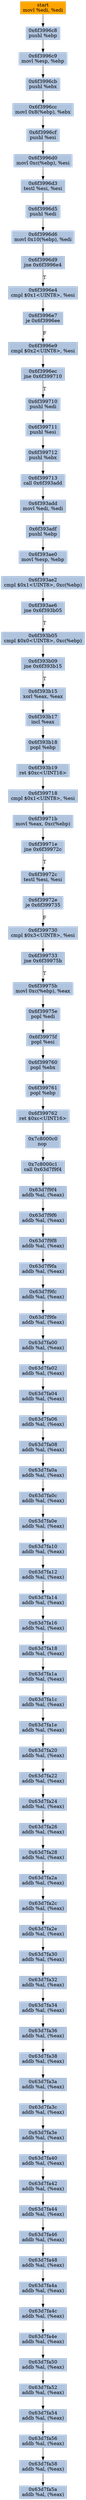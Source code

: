 digraph G {
node[shape=rectangle,style=filled,fillcolor=lightsteelblue,color=lightsteelblue]
bgcolor="transparent"
a0x6f3996c6movl_edi_edi[label="start\nmovl %edi, %edi",color="lightgrey",fillcolor="orange"];
a0x6f3996c8pushl_ebp[label="0x6f3996c8\npushl %ebp"];
a0x6f3996c9movl_esp_ebp[label="0x6f3996c9\nmovl %esp, %ebp"];
a0x6f3996cbpushl_ebx[label="0x6f3996cb\npushl %ebx"];
a0x6f3996ccmovl_0x8ebp__ebx[label="0x6f3996cc\nmovl 0x8(%ebp), %ebx"];
a0x6f3996cfpushl_esi[label="0x6f3996cf\npushl %esi"];
a0x6f3996d0movl_0xcebp__esi[label="0x6f3996d0\nmovl 0xc(%ebp), %esi"];
a0x6f3996d3testl_esi_esi[label="0x6f3996d3\ntestl %esi, %esi"];
a0x6f3996d5pushl_edi[label="0x6f3996d5\npushl %edi"];
a0x6f3996d6movl_0x10ebp__edi[label="0x6f3996d6\nmovl 0x10(%ebp), %edi"];
a0x6f3996d9jne_0x6f3996e4[label="0x6f3996d9\njne 0x6f3996e4"];
a0x6f3996e4cmpl_0x1UINT8_esi[label="0x6f3996e4\ncmpl $0x1<UINT8>, %esi"];
a0x6f3996e7je_0x6f3996ee[label="0x6f3996e7\nje 0x6f3996ee"];
a0x6f3996e9cmpl_0x2UINT8_esi[label="0x6f3996e9\ncmpl $0x2<UINT8>, %esi"];
a0x6f3996ecjne_0x6f399710[label="0x6f3996ec\njne 0x6f399710"];
a0x6f399710pushl_edi[label="0x6f399710\npushl %edi"];
a0x6f399711pushl_esi[label="0x6f399711\npushl %esi"];
a0x6f399712pushl_ebx[label="0x6f399712\npushl %ebx"];
a0x6f399713call_0x6f393add[label="0x6f399713\ncall 0x6f393add"];
a0x6f393addmovl_edi_edi[label="0x6f393add\nmovl %edi, %edi"];
a0x6f393adfpushl_ebp[label="0x6f393adf\npushl %ebp"];
a0x6f393ae0movl_esp_ebp[label="0x6f393ae0\nmovl %esp, %ebp"];
a0x6f393ae2cmpl_0x1UINT8_0xcebp_[label="0x6f393ae2\ncmpl $0x1<UINT8>, 0xc(%ebp)"];
a0x6f393ae6jne_0x6f393b05[label="0x6f393ae6\njne 0x6f393b05"];
a0x6f393b05cmpl_0x0UINT8_0xcebp_[label="0x6f393b05\ncmpl $0x0<UINT8>, 0xc(%ebp)"];
a0x6f393b09jne_0x6f393b15[label="0x6f393b09\njne 0x6f393b15"];
a0x6f393b15xorl_eax_eax[label="0x6f393b15\nxorl %eax, %eax"];
a0x6f393b17incl_eax[label="0x6f393b17\nincl %eax"];
a0x6f393b18popl_ebp[label="0x6f393b18\npopl %ebp"];
a0x6f393b19ret_0xcUINT16[label="0x6f393b19\nret $0xc<UINT16>"];
a0x6f399718cmpl_0x1UINT8_esi[label="0x6f399718\ncmpl $0x1<UINT8>, %esi"];
a0x6f39971bmovl_eax_0xcebp_[label="0x6f39971b\nmovl %eax, 0xc(%ebp)"];
a0x6f39971ejne_0x6f39972c[label="0x6f39971e\njne 0x6f39972c"];
a0x6f39972ctestl_esi_esi[label="0x6f39972c\ntestl %esi, %esi"];
a0x6f39972eje_0x6f399735[label="0x6f39972e\nje 0x6f399735"];
a0x6f399730cmpl_0x3UINT8_esi[label="0x6f399730\ncmpl $0x3<UINT8>, %esi"];
a0x6f399733jne_0x6f39975b[label="0x6f399733\njne 0x6f39975b"];
a0x6f39975bmovl_0xcebp__eax[label="0x6f39975b\nmovl 0xc(%ebp), %eax"];
a0x6f39975epopl_edi[label="0x6f39975e\npopl %edi"];
a0x6f39975fpopl_esi[label="0x6f39975f\npopl %esi"];
a0x6f399760popl_ebx[label="0x6f399760\npopl %ebx"];
a0x6f399761popl_ebp[label="0x6f399761\npopl %ebp"];
a0x6f399762ret_0xcUINT16[label="0x6f399762\nret $0xc<UINT16>"];
a0x7c8000c0nop_[label="0x7c8000c0\nnop "];
a0x7c8000c1call_0x63d7f9f4[label="0x7c8000c1\ncall 0x63d7f9f4"];
a0x63d7f9f4addb_al_eax_[label="0x63d7f9f4\naddb %al, (%eax)"];
a0x63d7f9f6addb_al_eax_[label="0x63d7f9f6\naddb %al, (%eax)"];
a0x63d7f9f8addb_al_eax_[label="0x63d7f9f8\naddb %al, (%eax)"];
a0x63d7f9faaddb_al_eax_[label="0x63d7f9fa\naddb %al, (%eax)"];
a0x63d7f9fcaddb_al_eax_[label="0x63d7f9fc\naddb %al, (%eax)"];
a0x63d7f9feaddb_al_eax_[label="0x63d7f9fe\naddb %al, (%eax)"];
a0x63d7fa00addb_al_eax_[label="0x63d7fa00\naddb %al, (%eax)"];
a0x63d7fa02addb_al_eax_[label="0x63d7fa02\naddb %al, (%eax)"];
a0x63d7fa04addb_al_eax_[label="0x63d7fa04\naddb %al, (%eax)"];
a0x63d7fa06addb_al_eax_[label="0x63d7fa06\naddb %al, (%eax)"];
a0x63d7fa08addb_al_eax_[label="0x63d7fa08\naddb %al, (%eax)"];
a0x63d7fa0aaddb_al_eax_[label="0x63d7fa0a\naddb %al, (%eax)"];
a0x63d7fa0caddb_al_eax_[label="0x63d7fa0c\naddb %al, (%eax)"];
a0x63d7fa0eaddb_al_eax_[label="0x63d7fa0e\naddb %al, (%eax)"];
a0x63d7fa10addb_al_eax_[label="0x63d7fa10\naddb %al, (%eax)"];
a0x63d7fa12addb_al_eax_[label="0x63d7fa12\naddb %al, (%eax)"];
a0x63d7fa14addb_al_eax_[label="0x63d7fa14\naddb %al, (%eax)"];
a0x63d7fa16addb_al_eax_[label="0x63d7fa16\naddb %al, (%eax)"];
a0x63d7fa18addb_al_eax_[label="0x63d7fa18\naddb %al, (%eax)"];
a0x63d7fa1aaddb_al_eax_[label="0x63d7fa1a\naddb %al, (%eax)"];
a0x63d7fa1caddb_al_eax_[label="0x63d7fa1c\naddb %al, (%eax)"];
a0x63d7fa1eaddb_al_eax_[label="0x63d7fa1e\naddb %al, (%eax)"];
a0x63d7fa20addb_al_eax_[label="0x63d7fa20\naddb %al, (%eax)"];
a0x63d7fa22addb_al_eax_[label="0x63d7fa22\naddb %al, (%eax)"];
a0x63d7fa24addb_al_eax_[label="0x63d7fa24\naddb %al, (%eax)"];
a0x63d7fa26addb_al_eax_[label="0x63d7fa26\naddb %al, (%eax)"];
a0x63d7fa28addb_al_eax_[label="0x63d7fa28\naddb %al, (%eax)"];
a0x63d7fa2aaddb_al_eax_[label="0x63d7fa2a\naddb %al, (%eax)"];
a0x63d7fa2caddb_al_eax_[label="0x63d7fa2c\naddb %al, (%eax)"];
a0x63d7fa2eaddb_al_eax_[label="0x63d7fa2e\naddb %al, (%eax)"];
a0x63d7fa30addb_al_eax_[label="0x63d7fa30\naddb %al, (%eax)"];
a0x63d7fa32addb_al_eax_[label="0x63d7fa32\naddb %al, (%eax)"];
a0x63d7fa34addb_al_eax_[label="0x63d7fa34\naddb %al, (%eax)"];
a0x63d7fa36addb_al_eax_[label="0x63d7fa36\naddb %al, (%eax)"];
a0x63d7fa38addb_al_eax_[label="0x63d7fa38\naddb %al, (%eax)"];
a0x63d7fa3aaddb_al_eax_[label="0x63d7fa3a\naddb %al, (%eax)"];
a0x63d7fa3caddb_al_eax_[label="0x63d7fa3c\naddb %al, (%eax)"];
a0x63d7fa3eaddb_al_eax_[label="0x63d7fa3e\naddb %al, (%eax)"];
a0x63d7fa40addb_al_eax_[label="0x63d7fa40\naddb %al, (%eax)"];
a0x63d7fa42addb_al_eax_[label="0x63d7fa42\naddb %al, (%eax)"];
a0x63d7fa44addb_al_eax_[label="0x63d7fa44\naddb %al, (%eax)"];
a0x63d7fa46addb_al_eax_[label="0x63d7fa46\naddb %al, (%eax)"];
a0x63d7fa48addb_al_eax_[label="0x63d7fa48\naddb %al, (%eax)"];
a0x63d7fa4aaddb_al_eax_[label="0x63d7fa4a\naddb %al, (%eax)"];
a0x63d7fa4caddb_al_eax_[label="0x63d7fa4c\naddb %al, (%eax)"];
a0x63d7fa4eaddb_al_eax_[label="0x63d7fa4e\naddb %al, (%eax)"];
a0x63d7fa50addb_al_eax_[label="0x63d7fa50\naddb %al, (%eax)"];
a0x63d7fa52addb_al_eax_[label="0x63d7fa52\naddb %al, (%eax)"];
a0x63d7fa54addb_al_eax_[label="0x63d7fa54\naddb %al, (%eax)"];
a0x63d7fa56addb_al_eax_[label="0x63d7fa56\naddb %al, (%eax)"];
a0x63d7fa58addb_al_eax_[label="0x63d7fa58\naddb %al, (%eax)"];
a0x63d7fa5aaddb_al_eax_[label="0x63d7fa5a\naddb %al, (%eax)"];
a0x6f3996c6movl_edi_edi -> a0x6f3996c8pushl_ebp [color="#000000"];
a0x6f3996c8pushl_ebp -> a0x6f3996c9movl_esp_ebp [color="#000000"];
a0x6f3996c9movl_esp_ebp -> a0x6f3996cbpushl_ebx [color="#000000"];
a0x6f3996cbpushl_ebx -> a0x6f3996ccmovl_0x8ebp__ebx [color="#000000"];
a0x6f3996ccmovl_0x8ebp__ebx -> a0x6f3996cfpushl_esi [color="#000000"];
a0x6f3996cfpushl_esi -> a0x6f3996d0movl_0xcebp__esi [color="#000000"];
a0x6f3996d0movl_0xcebp__esi -> a0x6f3996d3testl_esi_esi [color="#000000"];
a0x6f3996d3testl_esi_esi -> a0x6f3996d5pushl_edi [color="#000000"];
a0x6f3996d5pushl_edi -> a0x6f3996d6movl_0x10ebp__edi [color="#000000"];
a0x6f3996d6movl_0x10ebp__edi -> a0x6f3996d9jne_0x6f3996e4 [color="#000000"];
a0x6f3996d9jne_0x6f3996e4 -> a0x6f3996e4cmpl_0x1UINT8_esi [color="#000000",label="T"];
a0x6f3996e4cmpl_0x1UINT8_esi -> a0x6f3996e7je_0x6f3996ee [color="#000000"];
a0x6f3996e7je_0x6f3996ee -> a0x6f3996e9cmpl_0x2UINT8_esi [color="#000000",label="F"];
a0x6f3996e9cmpl_0x2UINT8_esi -> a0x6f3996ecjne_0x6f399710 [color="#000000"];
a0x6f3996ecjne_0x6f399710 -> a0x6f399710pushl_edi [color="#000000",label="T"];
a0x6f399710pushl_edi -> a0x6f399711pushl_esi [color="#000000"];
a0x6f399711pushl_esi -> a0x6f399712pushl_ebx [color="#000000"];
a0x6f399712pushl_ebx -> a0x6f399713call_0x6f393add [color="#000000"];
a0x6f399713call_0x6f393add -> a0x6f393addmovl_edi_edi [color="#000000"];
a0x6f393addmovl_edi_edi -> a0x6f393adfpushl_ebp [color="#000000"];
a0x6f393adfpushl_ebp -> a0x6f393ae0movl_esp_ebp [color="#000000"];
a0x6f393ae0movl_esp_ebp -> a0x6f393ae2cmpl_0x1UINT8_0xcebp_ [color="#000000"];
a0x6f393ae2cmpl_0x1UINT8_0xcebp_ -> a0x6f393ae6jne_0x6f393b05 [color="#000000"];
a0x6f393ae6jne_0x6f393b05 -> a0x6f393b05cmpl_0x0UINT8_0xcebp_ [color="#000000",label="T"];
a0x6f393b05cmpl_0x0UINT8_0xcebp_ -> a0x6f393b09jne_0x6f393b15 [color="#000000"];
a0x6f393b09jne_0x6f393b15 -> a0x6f393b15xorl_eax_eax [color="#000000",label="T"];
a0x6f393b15xorl_eax_eax -> a0x6f393b17incl_eax [color="#000000"];
a0x6f393b17incl_eax -> a0x6f393b18popl_ebp [color="#000000"];
a0x6f393b18popl_ebp -> a0x6f393b19ret_0xcUINT16 [color="#000000"];
a0x6f393b19ret_0xcUINT16 -> a0x6f399718cmpl_0x1UINT8_esi [color="#000000"];
a0x6f399718cmpl_0x1UINT8_esi -> a0x6f39971bmovl_eax_0xcebp_ [color="#000000"];
a0x6f39971bmovl_eax_0xcebp_ -> a0x6f39971ejne_0x6f39972c [color="#000000"];
a0x6f39971ejne_0x6f39972c -> a0x6f39972ctestl_esi_esi [color="#000000",label="T"];
a0x6f39972ctestl_esi_esi -> a0x6f39972eje_0x6f399735 [color="#000000"];
a0x6f39972eje_0x6f399735 -> a0x6f399730cmpl_0x3UINT8_esi [color="#000000",label="F"];
a0x6f399730cmpl_0x3UINT8_esi -> a0x6f399733jne_0x6f39975b [color="#000000"];
a0x6f399733jne_0x6f39975b -> a0x6f39975bmovl_0xcebp__eax [color="#000000",label="T"];
a0x6f39975bmovl_0xcebp__eax -> a0x6f39975epopl_edi [color="#000000"];
a0x6f39975epopl_edi -> a0x6f39975fpopl_esi [color="#000000"];
a0x6f39975fpopl_esi -> a0x6f399760popl_ebx [color="#000000"];
a0x6f399760popl_ebx -> a0x6f399761popl_ebp [color="#000000"];
a0x6f399761popl_ebp -> a0x6f399762ret_0xcUINT16 [color="#000000"];
a0x6f399762ret_0xcUINT16 -> a0x7c8000c0nop_ [color="#000000"];
a0x7c8000c0nop_ -> a0x7c8000c1call_0x63d7f9f4 [color="#000000"];
a0x7c8000c1call_0x63d7f9f4 -> a0x63d7f9f4addb_al_eax_ [color="#000000"];
a0x63d7f9f4addb_al_eax_ -> a0x63d7f9f6addb_al_eax_ [color="#000000"];
a0x63d7f9f6addb_al_eax_ -> a0x63d7f9f8addb_al_eax_ [color="#000000"];
a0x63d7f9f8addb_al_eax_ -> a0x63d7f9faaddb_al_eax_ [color="#000000"];
a0x63d7f9faaddb_al_eax_ -> a0x63d7f9fcaddb_al_eax_ [color="#000000"];
a0x63d7f9fcaddb_al_eax_ -> a0x63d7f9feaddb_al_eax_ [color="#000000"];
a0x63d7f9feaddb_al_eax_ -> a0x63d7fa00addb_al_eax_ [color="#000000"];
a0x63d7fa00addb_al_eax_ -> a0x63d7fa02addb_al_eax_ [color="#000000"];
a0x63d7fa02addb_al_eax_ -> a0x63d7fa04addb_al_eax_ [color="#000000"];
a0x63d7fa04addb_al_eax_ -> a0x63d7fa06addb_al_eax_ [color="#000000"];
a0x63d7fa06addb_al_eax_ -> a0x63d7fa08addb_al_eax_ [color="#000000"];
a0x63d7fa08addb_al_eax_ -> a0x63d7fa0aaddb_al_eax_ [color="#000000"];
a0x63d7fa0aaddb_al_eax_ -> a0x63d7fa0caddb_al_eax_ [color="#000000"];
a0x63d7fa0caddb_al_eax_ -> a0x63d7fa0eaddb_al_eax_ [color="#000000"];
a0x63d7fa0eaddb_al_eax_ -> a0x63d7fa10addb_al_eax_ [color="#000000"];
a0x63d7fa10addb_al_eax_ -> a0x63d7fa12addb_al_eax_ [color="#000000"];
a0x63d7fa12addb_al_eax_ -> a0x63d7fa14addb_al_eax_ [color="#000000"];
a0x63d7fa14addb_al_eax_ -> a0x63d7fa16addb_al_eax_ [color="#000000"];
a0x63d7fa16addb_al_eax_ -> a0x63d7fa18addb_al_eax_ [color="#000000"];
a0x63d7fa18addb_al_eax_ -> a0x63d7fa1aaddb_al_eax_ [color="#000000"];
a0x63d7fa1aaddb_al_eax_ -> a0x63d7fa1caddb_al_eax_ [color="#000000"];
a0x63d7fa1caddb_al_eax_ -> a0x63d7fa1eaddb_al_eax_ [color="#000000"];
a0x63d7fa1eaddb_al_eax_ -> a0x63d7fa20addb_al_eax_ [color="#000000"];
a0x63d7fa20addb_al_eax_ -> a0x63d7fa22addb_al_eax_ [color="#000000"];
a0x63d7fa22addb_al_eax_ -> a0x63d7fa24addb_al_eax_ [color="#000000"];
a0x63d7fa24addb_al_eax_ -> a0x63d7fa26addb_al_eax_ [color="#000000"];
a0x63d7fa26addb_al_eax_ -> a0x63d7fa28addb_al_eax_ [color="#000000"];
a0x63d7fa28addb_al_eax_ -> a0x63d7fa2aaddb_al_eax_ [color="#000000"];
a0x63d7fa2aaddb_al_eax_ -> a0x63d7fa2caddb_al_eax_ [color="#000000"];
a0x63d7fa2caddb_al_eax_ -> a0x63d7fa2eaddb_al_eax_ [color="#000000"];
a0x63d7fa2eaddb_al_eax_ -> a0x63d7fa30addb_al_eax_ [color="#000000"];
a0x63d7fa30addb_al_eax_ -> a0x63d7fa32addb_al_eax_ [color="#000000"];
a0x63d7fa32addb_al_eax_ -> a0x63d7fa34addb_al_eax_ [color="#000000"];
a0x63d7fa34addb_al_eax_ -> a0x63d7fa36addb_al_eax_ [color="#000000"];
a0x63d7fa36addb_al_eax_ -> a0x63d7fa38addb_al_eax_ [color="#000000"];
a0x63d7fa38addb_al_eax_ -> a0x63d7fa3aaddb_al_eax_ [color="#000000"];
a0x63d7fa3aaddb_al_eax_ -> a0x63d7fa3caddb_al_eax_ [color="#000000"];
a0x63d7fa3caddb_al_eax_ -> a0x63d7fa3eaddb_al_eax_ [color="#000000"];
a0x63d7fa3eaddb_al_eax_ -> a0x63d7fa40addb_al_eax_ [color="#000000"];
a0x63d7fa40addb_al_eax_ -> a0x63d7fa42addb_al_eax_ [color="#000000"];
a0x63d7fa42addb_al_eax_ -> a0x63d7fa44addb_al_eax_ [color="#000000"];
a0x63d7fa44addb_al_eax_ -> a0x63d7fa46addb_al_eax_ [color="#000000"];
a0x63d7fa46addb_al_eax_ -> a0x63d7fa48addb_al_eax_ [color="#000000"];
a0x63d7fa48addb_al_eax_ -> a0x63d7fa4aaddb_al_eax_ [color="#000000"];
a0x63d7fa4aaddb_al_eax_ -> a0x63d7fa4caddb_al_eax_ [color="#000000"];
a0x63d7fa4caddb_al_eax_ -> a0x63d7fa4eaddb_al_eax_ [color="#000000"];
a0x63d7fa4eaddb_al_eax_ -> a0x63d7fa50addb_al_eax_ [color="#000000"];
a0x63d7fa50addb_al_eax_ -> a0x63d7fa52addb_al_eax_ [color="#000000"];
a0x63d7fa52addb_al_eax_ -> a0x63d7fa54addb_al_eax_ [color="#000000"];
a0x63d7fa54addb_al_eax_ -> a0x63d7fa56addb_al_eax_ [color="#000000"];
a0x63d7fa56addb_al_eax_ -> a0x63d7fa58addb_al_eax_ [color="#000000"];
a0x63d7fa58addb_al_eax_ -> a0x63d7fa5aaddb_al_eax_ [color="#000000"];
}
